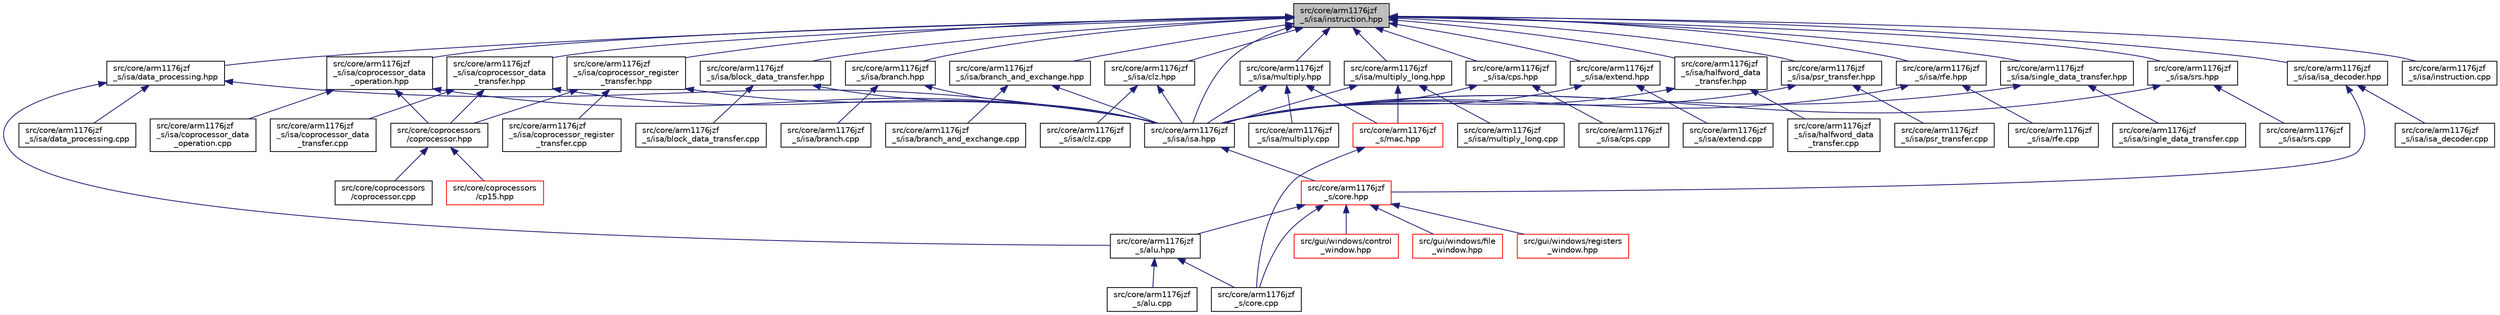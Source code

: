 digraph "src/core/arm1176jzf_s/isa/instruction.hpp"
{
 // LATEX_PDF_SIZE
  bgcolor="transparent";
  edge [fontname="Helvetica",fontsize="10",labelfontname="Helvetica",labelfontsize="10"];
  node [fontname="Helvetica",fontsize="10",shape=record];
  Node1 [label="src/core/arm1176jzf\l_s/isa/instruction.hpp",height=0.2,width=0.4,color="black", fillcolor="grey75", style="filled", fontcolor="black",tooltip=" "];
  Node1 -> Node2 [dir="back",color="midnightblue",fontsize="10",style="solid",fontname="Helvetica"];
  Node2 [label="src/core/arm1176jzf\l_s/isa/block_data_transfer.hpp",height=0.2,width=0.4,color="black",URL="$block__data__transfer_8hpp.html",tooltip=" "];
  Node2 -> Node3 [dir="back",color="midnightblue",fontsize="10",style="solid",fontname="Helvetica"];
  Node3 [label="src/core/arm1176jzf\l_s/isa/block_data_transfer.cpp",height=0.2,width=0.4,color="black",URL="$block__data__transfer_8cpp.html",tooltip=" "];
  Node2 -> Node4 [dir="back",color="midnightblue",fontsize="10",style="solid",fontname="Helvetica"];
  Node4 [label="src/core/arm1176jzf\l_s/isa/isa.hpp",height=0.2,width=0.4,color="black",URL="$isa_8hpp.html",tooltip=" "];
  Node4 -> Node5 [dir="back",color="midnightblue",fontsize="10",style="solid",fontname="Helvetica"];
  Node5 [label="src/core/arm1176jzf\l_s/core.hpp",height=0.2,width=0.4,color="red",URL="$core_8hpp.html",tooltip="This file defines a class that represents a CPU core (arm1176jzf_s)."];
  Node5 -> Node6 [dir="back",color="midnightblue",fontsize="10",style="solid",fontname="Helvetica"];
  Node6 [label="src/core/arm1176jzf\l_s/alu.hpp",height=0.2,width=0.4,color="black",URL="$alu_8hpp.html",tooltip=" "];
  Node6 -> Node7 [dir="back",color="midnightblue",fontsize="10",style="solid",fontname="Helvetica"];
  Node7 [label="src/core/arm1176jzf\l_s/alu.cpp",height=0.2,width=0.4,color="black",URL="$alu_8cpp.html",tooltip=" "];
  Node6 -> Node8 [dir="back",color="midnightblue",fontsize="10",style="solid",fontname="Helvetica"];
  Node8 [label="src/core/arm1176jzf\l_s/core.cpp",height=0.2,width=0.4,color="black",URL="$core_8cpp.html",tooltip=" "];
  Node5 -> Node8 [dir="back",color="midnightblue",fontsize="10",style="solid",fontname="Helvetica"];
  Node5 -> Node9 [dir="back",color="midnightblue",fontsize="10",style="solid",fontname="Helvetica"];
  Node9 [label="src/gui/windows/control\l_window.hpp",height=0.2,width=0.4,color="red",URL="$control__window_8hpp.html",tooltip=" "];
  Node5 -> Node12 [dir="back",color="midnightblue",fontsize="10",style="solid",fontname="Helvetica"];
  Node12 [label="src/gui/windows/file\l_window.hpp",height=0.2,width=0.4,color="red",URL="$file__window_8hpp.html",tooltip=" "];
  Node5 -> Node14 [dir="back",color="midnightblue",fontsize="10",style="solid",fontname="Helvetica"];
  Node14 [label="src/gui/windows/registers\l_window.hpp",height=0.2,width=0.4,color="red",URL="$registers__window_8hpp.html",tooltip=" "];
  Node1 -> Node18 [dir="back",color="midnightblue",fontsize="10",style="solid",fontname="Helvetica"];
  Node18 [label="src/core/arm1176jzf\l_s/isa/branch.hpp",height=0.2,width=0.4,color="black",URL="$branch_8hpp.html",tooltip=" "];
  Node18 -> Node19 [dir="back",color="midnightblue",fontsize="10",style="solid",fontname="Helvetica"];
  Node19 [label="src/core/arm1176jzf\l_s/isa/branch.cpp",height=0.2,width=0.4,color="black",URL="$branch_8cpp.html",tooltip=" "];
  Node18 -> Node4 [dir="back",color="midnightblue",fontsize="10",style="solid",fontname="Helvetica"];
  Node1 -> Node20 [dir="back",color="midnightblue",fontsize="10",style="solid",fontname="Helvetica"];
  Node20 [label="src/core/arm1176jzf\l_s/isa/branch_and_exchange.hpp",height=0.2,width=0.4,color="black",URL="$branch__and__exchange_8hpp.html",tooltip=" "];
  Node20 -> Node21 [dir="back",color="midnightblue",fontsize="10",style="solid",fontname="Helvetica"];
  Node21 [label="src/core/arm1176jzf\l_s/isa/branch_and_exchange.cpp",height=0.2,width=0.4,color="black",URL="$branch__and__exchange_8cpp.html",tooltip=" "];
  Node20 -> Node4 [dir="back",color="midnightblue",fontsize="10",style="solid",fontname="Helvetica"];
  Node1 -> Node22 [dir="back",color="midnightblue",fontsize="10",style="solid",fontname="Helvetica"];
  Node22 [label="src/core/arm1176jzf\l_s/isa/clz.hpp",height=0.2,width=0.4,color="black",URL="$clz_8hpp.html",tooltip=" "];
  Node22 -> Node23 [dir="back",color="midnightblue",fontsize="10",style="solid",fontname="Helvetica"];
  Node23 [label="src/core/arm1176jzf\l_s/isa/clz.cpp",height=0.2,width=0.4,color="black",URL="$clz_8cpp.html",tooltip=" "];
  Node22 -> Node4 [dir="back",color="midnightblue",fontsize="10",style="solid",fontname="Helvetica"];
  Node1 -> Node24 [dir="back",color="midnightblue",fontsize="10",style="solid",fontname="Helvetica"];
  Node24 [label="src/core/arm1176jzf\l_s/isa/coprocessor_data\l_operation.hpp",height=0.2,width=0.4,color="black",URL="$coprocessor__data__operation_8hpp.html",tooltip=" "];
  Node24 -> Node25 [dir="back",color="midnightblue",fontsize="10",style="solid",fontname="Helvetica"];
  Node25 [label="src/core/arm1176jzf\l_s/isa/coprocessor_data\l_operation.cpp",height=0.2,width=0.4,color="black",URL="$coprocessor__data__operation_8cpp.html",tooltip=" "];
  Node24 -> Node4 [dir="back",color="midnightblue",fontsize="10",style="solid",fontname="Helvetica"];
  Node24 -> Node26 [dir="back",color="midnightblue",fontsize="10",style="solid",fontname="Helvetica"];
  Node26 [label="src/core/coprocessors\l/coprocessor.hpp",height=0.2,width=0.4,color="black",URL="$coprocessor_8hpp.html",tooltip=" "];
  Node26 -> Node27 [dir="back",color="midnightblue",fontsize="10",style="solid",fontname="Helvetica"];
  Node27 [label="src/core/coprocessors\l/coprocessor.cpp",height=0.2,width=0.4,color="black",URL="$coprocessor_8cpp.html",tooltip=" "];
  Node26 -> Node28 [dir="back",color="midnightblue",fontsize="10",style="solid",fontname="Helvetica"];
  Node28 [label="src/core/coprocessors\l/cp15.hpp",height=0.2,width=0.4,color="red",URL="$cp15_8hpp.html",tooltip=" "];
  Node1 -> Node34 [dir="back",color="midnightblue",fontsize="10",style="solid",fontname="Helvetica"];
  Node34 [label="src/core/arm1176jzf\l_s/isa/coprocessor_data\l_transfer.hpp",height=0.2,width=0.4,color="black",URL="$coprocessor__data__transfer_8hpp.html",tooltip=" "];
  Node34 -> Node35 [dir="back",color="midnightblue",fontsize="10",style="solid",fontname="Helvetica"];
  Node35 [label="src/core/arm1176jzf\l_s/isa/coprocessor_data\l_transfer.cpp",height=0.2,width=0.4,color="black",URL="$coprocessor__data__transfer_8cpp.html",tooltip=" "];
  Node34 -> Node4 [dir="back",color="midnightblue",fontsize="10",style="solid",fontname="Helvetica"];
  Node34 -> Node26 [dir="back",color="midnightblue",fontsize="10",style="solid",fontname="Helvetica"];
  Node1 -> Node36 [dir="back",color="midnightblue",fontsize="10",style="solid",fontname="Helvetica"];
  Node36 [label="src/core/arm1176jzf\l_s/isa/coprocessor_register\l_transfer.hpp",height=0.2,width=0.4,color="black",URL="$coprocessor__register__transfer_8hpp.html",tooltip=" "];
  Node36 -> Node37 [dir="back",color="midnightblue",fontsize="10",style="solid",fontname="Helvetica"];
  Node37 [label="src/core/arm1176jzf\l_s/isa/coprocessor_register\l_transfer.cpp",height=0.2,width=0.4,color="black",URL="$coprocessor__register__transfer_8cpp.html",tooltip=" "];
  Node36 -> Node4 [dir="back",color="midnightblue",fontsize="10",style="solid",fontname="Helvetica"];
  Node36 -> Node26 [dir="back",color="midnightblue",fontsize="10",style="solid",fontname="Helvetica"];
  Node1 -> Node38 [dir="back",color="midnightblue",fontsize="10",style="solid",fontname="Helvetica"];
  Node38 [label="src/core/arm1176jzf\l_s/isa/cps.hpp",height=0.2,width=0.4,color="black",URL="$cps_8hpp.html",tooltip=" "];
  Node38 -> Node39 [dir="back",color="midnightblue",fontsize="10",style="solid",fontname="Helvetica"];
  Node39 [label="src/core/arm1176jzf\l_s/isa/cps.cpp",height=0.2,width=0.4,color="black",URL="$cps_8cpp.html",tooltip=" "];
  Node38 -> Node4 [dir="back",color="midnightblue",fontsize="10",style="solid",fontname="Helvetica"];
  Node1 -> Node40 [dir="back",color="midnightblue",fontsize="10",style="solid",fontname="Helvetica"];
  Node40 [label="src/core/arm1176jzf\l_s/isa/data_processing.hpp",height=0.2,width=0.4,color="black",URL="$data__processing_8hpp.html",tooltip=" "];
  Node40 -> Node6 [dir="back",color="midnightblue",fontsize="10",style="solid",fontname="Helvetica"];
  Node40 -> Node41 [dir="back",color="midnightblue",fontsize="10",style="solid",fontname="Helvetica"];
  Node41 [label="src/core/arm1176jzf\l_s/isa/data_processing.cpp",height=0.2,width=0.4,color="black",URL="$data__processing_8cpp.html",tooltip=" "];
  Node40 -> Node4 [dir="back",color="midnightblue",fontsize="10",style="solid",fontname="Helvetica"];
  Node1 -> Node42 [dir="back",color="midnightblue",fontsize="10",style="solid",fontname="Helvetica"];
  Node42 [label="src/core/arm1176jzf\l_s/isa/extend.hpp",height=0.2,width=0.4,color="black",URL="$extend_8hpp.html",tooltip=" "];
  Node42 -> Node43 [dir="back",color="midnightblue",fontsize="10",style="solid",fontname="Helvetica"];
  Node43 [label="src/core/arm1176jzf\l_s/isa/extend.cpp",height=0.2,width=0.4,color="black",URL="$extend_8cpp.html",tooltip=" "];
  Node42 -> Node4 [dir="back",color="midnightblue",fontsize="10",style="solid",fontname="Helvetica"];
  Node1 -> Node44 [dir="back",color="midnightblue",fontsize="10",style="solid",fontname="Helvetica"];
  Node44 [label="src/core/arm1176jzf\l_s/isa/halfword_data\l_transfer.hpp",height=0.2,width=0.4,color="black",URL="$halfword__data__transfer_8hpp.html",tooltip=" "];
  Node44 -> Node45 [dir="back",color="midnightblue",fontsize="10",style="solid",fontname="Helvetica"];
  Node45 [label="src/core/arm1176jzf\l_s/isa/halfword_data\l_transfer.cpp",height=0.2,width=0.4,color="black",URL="$halfword__data__transfer_8cpp.html",tooltip=" "];
  Node44 -> Node4 [dir="back",color="midnightblue",fontsize="10",style="solid",fontname="Helvetica"];
  Node1 -> Node46 [dir="back",color="midnightblue",fontsize="10",style="solid",fontname="Helvetica"];
  Node46 [label="src/core/arm1176jzf\l_s/isa/instruction.cpp",height=0.2,width=0.4,color="black",URL="$instruction_8cpp.html",tooltip=" "];
  Node1 -> Node4 [dir="back",color="midnightblue",fontsize="10",style="solid",fontname="Helvetica"];
  Node1 -> Node47 [dir="back",color="midnightblue",fontsize="10",style="solid",fontname="Helvetica"];
  Node47 [label="src/core/arm1176jzf\l_s/isa/isa_decoder.hpp",height=0.2,width=0.4,color="black",URL="$isa__decoder_8hpp.html",tooltip=" "];
  Node47 -> Node5 [dir="back",color="midnightblue",fontsize="10",style="solid",fontname="Helvetica"];
  Node47 -> Node48 [dir="back",color="midnightblue",fontsize="10",style="solid",fontname="Helvetica"];
  Node48 [label="src/core/arm1176jzf\l_s/isa/isa_decoder.cpp",height=0.2,width=0.4,color="black",URL="$isa__decoder_8cpp.html",tooltip=" "];
  Node1 -> Node49 [dir="back",color="midnightblue",fontsize="10",style="solid",fontname="Helvetica"];
  Node49 [label="src/core/arm1176jzf\l_s/isa/multiply.hpp",height=0.2,width=0.4,color="black",URL="$multiply_8hpp.html",tooltip=" "];
  Node49 -> Node4 [dir="back",color="midnightblue",fontsize="10",style="solid",fontname="Helvetica"];
  Node49 -> Node50 [dir="back",color="midnightblue",fontsize="10",style="solid",fontname="Helvetica"];
  Node50 [label="src/core/arm1176jzf\l_s/isa/multiply.cpp",height=0.2,width=0.4,color="black",URL="$multiply_8cpp.html",tooltip=" "];
  Node49 -> Node51 [dir="back",color="midnightblue",fontsize="10",style="solid",fontname="Helvetica"];
  Node51 [label="src/core/arm1176jzf\l_s/mac.hpp",height=0.2,width=0.4,color="red",URL="$mac_8hpp.html",tooltip=" "];
  Node51 -> Node8 [dir="back",color="midnightblue",fontsize="10",style="solid",fontname="Helvetica"];
  Node1 -> Node53 [dir="back",color="midnightblue",fontsize="10",style="solid",fontname="Helvetica"];
  Node53 [label="src/core/arm1176jzf\l_s/isa/multiply_long.hpp",height=0.2,width=0.4,color="black",URL="$multiply__long_8hpp.html",tooltip=" "];
  Node53 -> Node4 [dir="back",color="midnightblue",fontsize="10",style="solid",fontname="Helvetica"];
  Node53 -> Node54 [dir="back",color="midnightblue",fontsize="10",style="solid",fontname="Helvetica"];
  Node54 [label="src/core/arm1176jzf\l_s/isa/multiply_long.cpp",height=0.2,width=0.4,color="black",URL="$multiply__long_8cpp.html",tooltip=" "];
  Node53 -> Node51 [dir="back",color="midnightblue",fontsize="10",style="solid",fontname="Helvetica"];
  Node1 -> Node55 [dir="back",color="midnightblue",fontsize="10",style="solid",fontname="Helvetica"];
  Node55 [label="src/core/arm1176jzf\l_s/isa/psr_transfer.hpp",height=0.2,width=0.4,color="black",URL="$psr__transfer_8hpp.html",tooltip=" "];
  Node55 -> Node4 [dir="back",color="midnightblue",fontsize="10",style="solid",fontname="Helvetica"];
  Node55 -> Node56 [dir="back",color="midnightblue",fontsize="10",style="solid",fontname="Helvetica"];
  Node56 [label="src/core/arm1176jzf\l_s/isa/psr_transfer.cpp",height=0.2,width=0.4,color="black",URL="$psr__transfer_8cpp.html",tooltip=" "];
  Node1 -> Node57 [dir="back",color="midnightblue",fontsize="10",style="solid",fontname="Helvetica"];
  Node57 [label="src/core/arm1176jzf\l_s/isa/rfe.hpp",height=0.2,width=0.4,color="black",URL="$rfe_8hpp.html",tooltip=" "];
  Node57 -> Node4 [dir="back",color="midnightblue",fontsize="10",style="solid",fontname="Helvetica"];
  Node57 -> Node58 [dir="back",color="midnightblue",fontsize="10",style="solid",fontname="Helvetica"];
  Node58 [label="src/core/arm1176jzf\l_s/isa/rfe.cpp",height=0.2,width=0.4,color="black",URL="$rfe_8cpp.html",tooltip=" "];
  Node1 -> Node59 [dir="back",color="midnightblue",fontsize="10",style="solid",fontname="Helvetica"];
  Node59 [label="src/core/arm1176jzf\l_s/isa/single_data_transfer.hpp",height=0.2,width=0.4,color="black",URL="$single__data__transfer_8hpp.html",tooltip=" "];
  Node59 -> Node4 [dir="back",color="midnightblue",fontsize="10",style="solid",fontname="Helvetica"];
  Node59 -> Node60 [dir="back",color="midnightblue",fontsize="10",style="solid",fontname="Helvetica"];
  Node60 [label="src/core/arm1176jzf\l_s/isa/single_data_transfer.cpp",height=0.2,width=0.4,color="black",URL="$single__data__transfer_8cpp.html",tooltip=" "];
  Node1 -> Node61 [dir="back",color="midnightblue",fontsize="10",style="solid",fontname="Helvetica"];
  Node61 [label="src/core/arm1176jzf\l_s/isa/srs.hpp",height=0.2,width=0.4,color="black",URL="$srs_8hpp.html",tooltip=" "];
  Node61 -> Node4 [dir="back",color="midnightblue",fontsize="10",style="solid",fontname="Helvetica"];
  Node61 -> Node62 [dir="back",color="midnightblue",fontsize="10",style="solid",fontname="Helvetica"];
  Node62 [label="src/core/arm1176jzf\l_s/isa/srs.cpp",height=0.2,width=0.4,color="black",URL="$srs_8cpp.html",tooltip=" "];
}
